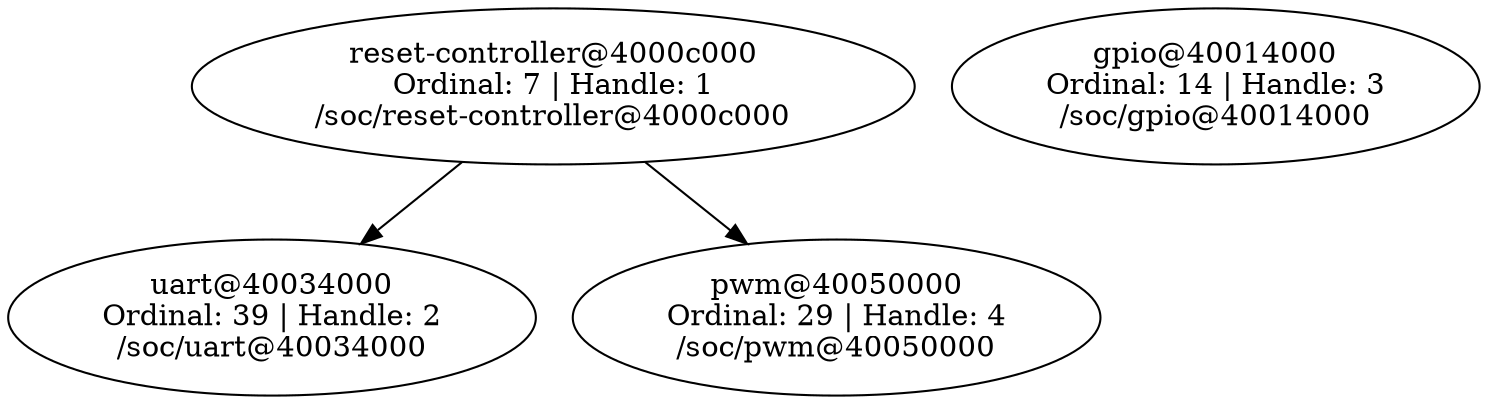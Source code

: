 // C:/Users/sergi/zephyrproject/evse-rp2040-hardware/blinky_pwm/build/zephyr/zephyr_pre0.elf
digraph "Device dependency graph" {
	7 [label="reset-controller@4000c000\nOrdinal: 7 | Handle: 1\n/soc/reset-controller@4000c000"]
	39 [label="uart@40034000\nOrdinal: 39 | Handle: 2\n/soc/uart@40034000"]
	14 [label="gpio@40014000\nOrdinal: 14 | Handle: 3\n/soc/gpio@40014000"]
	29 [label="pwm@40050000\nOrdinal: 29 | Handle: 4\n/soc/pwm@40050000"]
	7 -> 39
	7 -> 29
}
